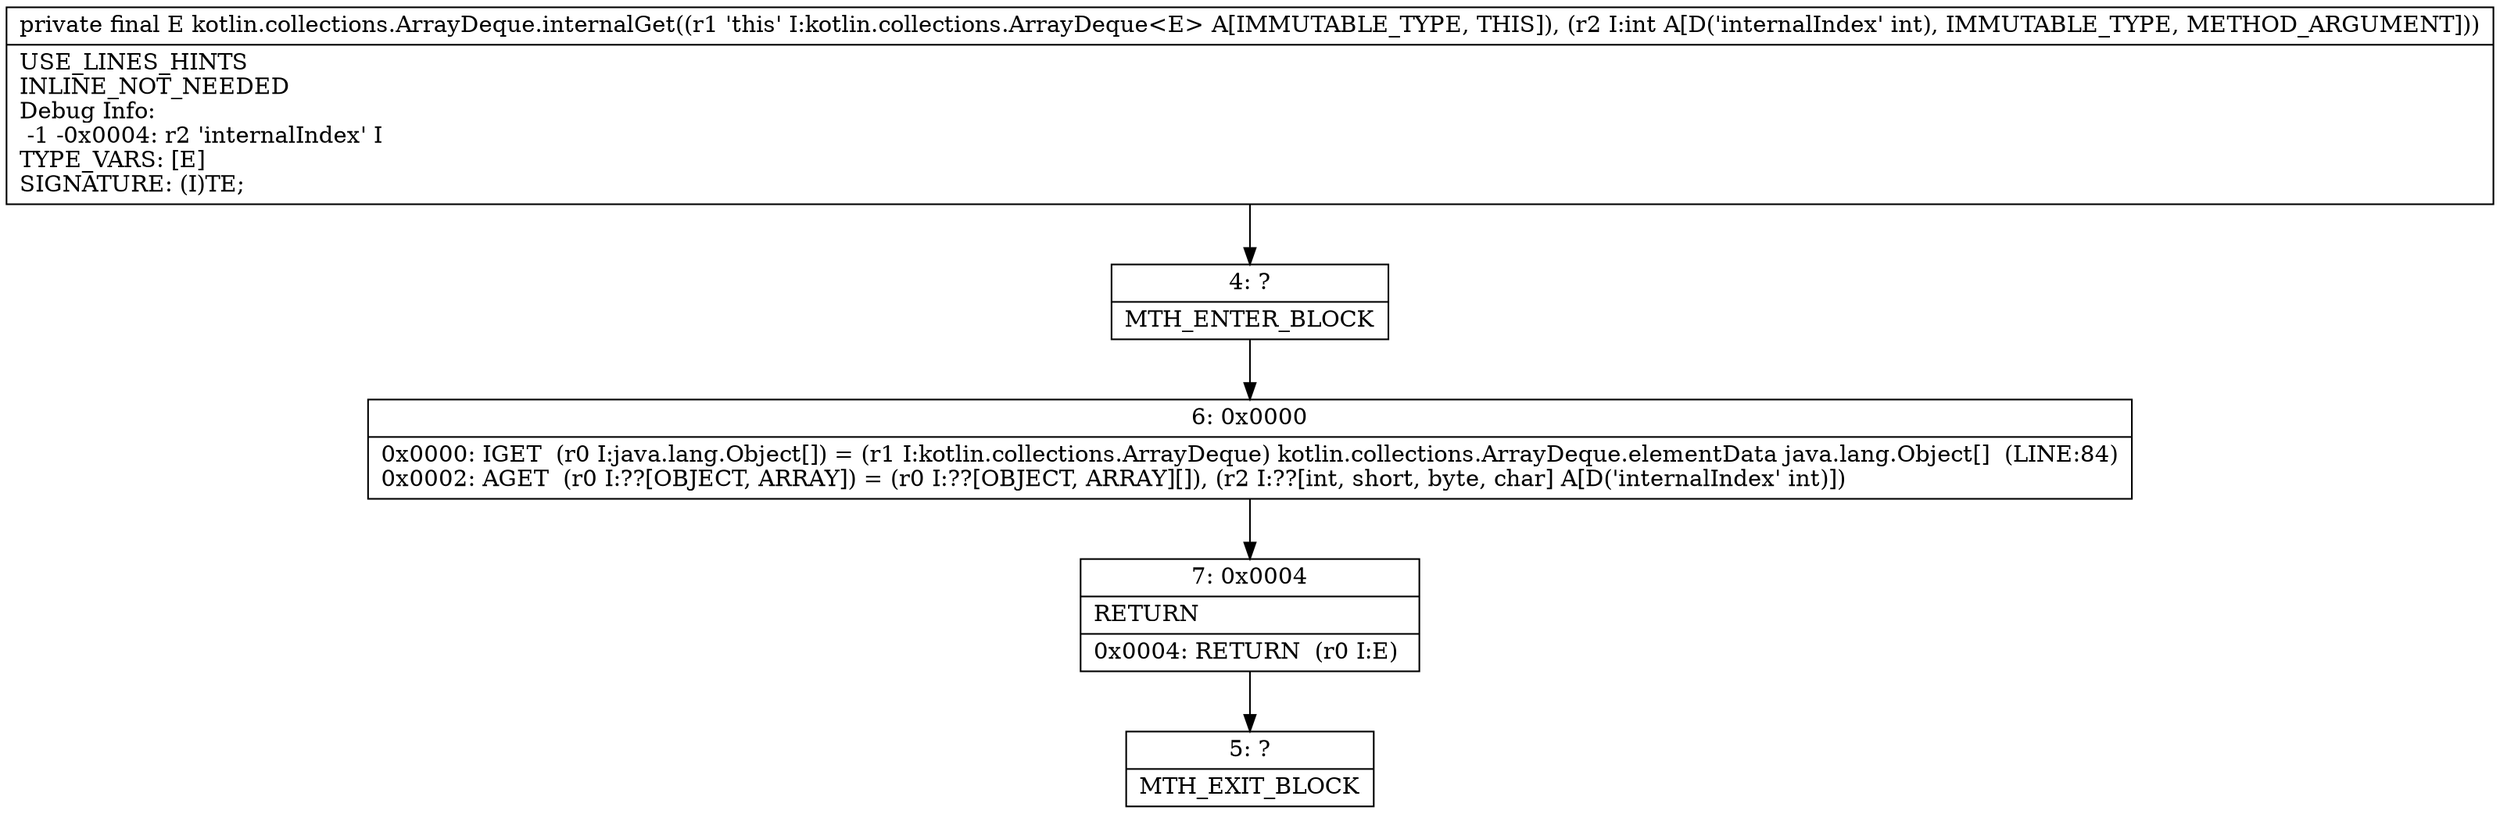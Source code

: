 digraph "CFG forkotlin.collections.ArrayDeque.internalGet(I)Ljava\/lang\/Object;" {
Node_4 [shape=record,label="{4\:\ ?|MTH_ENTER_BLOCK\l}"];
Node_6 [shape=record,label="{6\:\ 0x0000|0x0000: IGET  (r0 I:java.lang.Object[]) = (r1 I:kotlin.collections.ArrayDeque) kotlin.collections.ArrayDeque.elementData java.lang.Object[]  (LINE:84)\l0x0002: AGET  (r0 I:??[OBJECT, ARRAY]) = (r0 I:??[OBJECT, ARRAY][]), (r2 I:??[int, short, byte, char] A[D('internalIndex' int)]) \l}"];
Node_7 [shape=record,label="{7\:\ 0x0004|RETURN\l|0x0004: RETURN  (r0 I:E) \l}"];
Node_5 [shape=record,label="{5\:\ ?|MTH_EXIT_BLOCK\l}"];
MethodNode[shape=record,label="{private final E kotlin.collections.ArrayDeque.internalGet((r1 'this' I:kotlin.collections.ArrayDeque\<E\> A[IMMUTABLE_TYPE, THIS]), (r2 I:int A[D('internalIndex' int), IMMUTABLE_TYPE, METHOD_ARGUMENT]))  | USE_LINES_HINTS\lINLINE_NOT_NEEDED\lDebug Info:\l  \-1 \-0x0004: r2 'internalIndex' I\lTYPE_VARS: [E]\lSIGNATURE: (I)TE;\l}"];
MethodNode -> Node_4;Node_4 -> Node_6;
Node_6 -> Node_7;
Node_7 -> Node_5;
}

